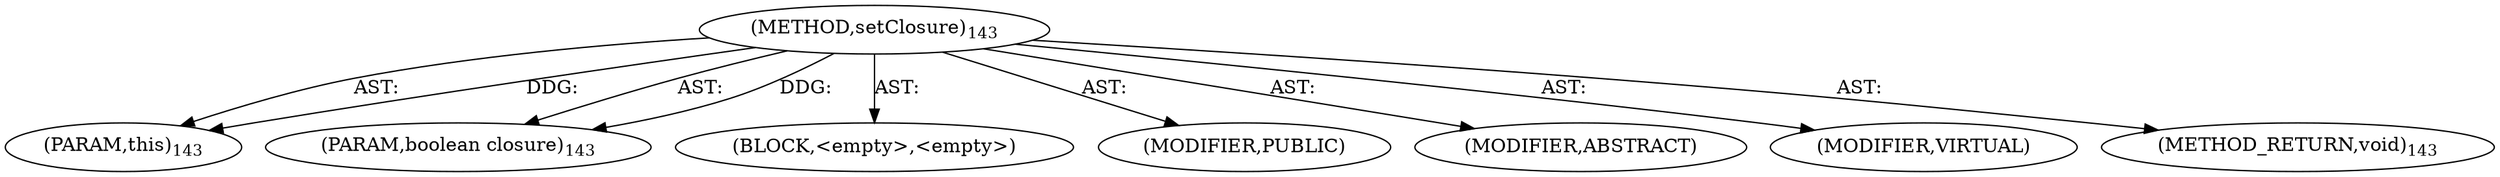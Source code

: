 digraph "setClosure" {  
"111669149703" [label = <(METHOD,setClosure)<SUB>143</SUB>> ]
"115964117004" [label = <(PARAM,this)<SUB>143</SUB>> ]
"115964117005" [label = <(PARAM,boolean closure)<SUB>143</SUB>> ]
"25769803783" [label = <(BLOCK,&lt;empty&gt;,&lt;empty&gt;)> ]
"133143986197" [label = <(MODIFIER,PUBLIC)> ]
"133143986198" [label = <(MODIFIER,ABSTRACT)> ]
"133143986199" [label = <(MODIFIER,VIRTUAL)> ]
"128849018887" [label = <(METHOD_RETURN,void)<SUB>143</SUB>> ]
  "111669149703" -> "115964117004"  [ label = "AST: "] 
  "111669149703" -> "115964117005"  [ label = "AST: "] 
  "111669149703" -> "25769803783"  [ label = "AST: "] 
  "111669149703" -> "133143986197"  [ label = "AST: "] 
  "111669149703" -> "133143986198"  [ label = "AST: "] 
  "111669149703" -> "133143986199"  [ label = "AST: "] 
  "111669149703" -> "128849018887"  [ label = "AST: "] 
  "111669149703" -> "115964117004"  [ label = "DDG: "] 
  "111669149703" -> "115964117005"  [ label = "DDG: "] 
}
